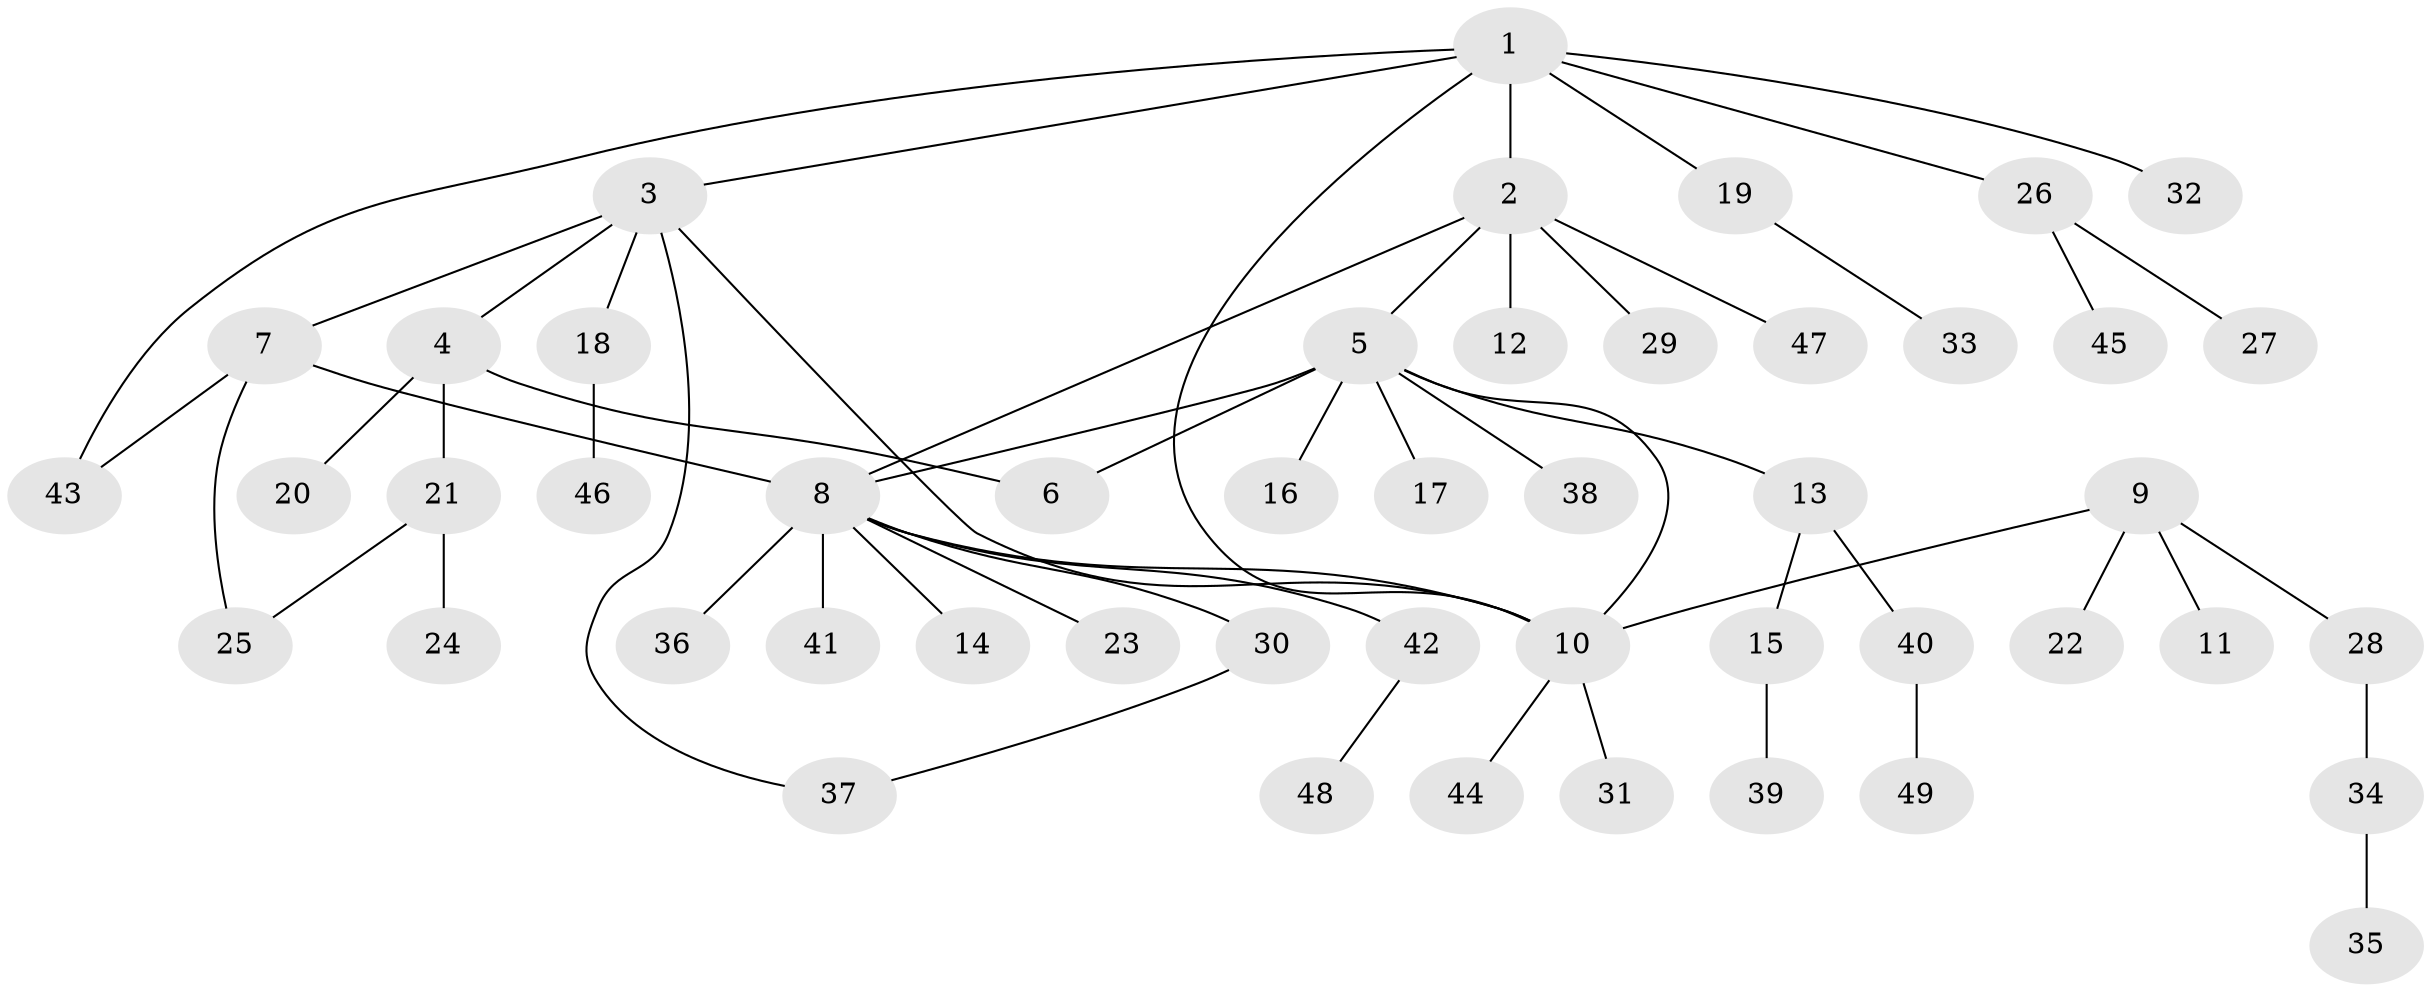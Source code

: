// Generated by graph-tools (version 1.1) at 2025/26/03/09/25 03:26:49]
// undirected, 49 vertices, 57 edges
graph export_dot {
graph [start="1"]
  node [color=gray90,style=filled];
  1;
  2;
  3;
  4;
  5;
  6;
  7;
  8;
  9;
  10;
  11;
  12;
  13;
  14;
  15;
  16;
  17;
  18;
  19;
  20;
  21;
  22;
  23;
  24;
  25;
  26;
  27;
  28;
  29;
  30;
  31;
  32;
  33;
  34;
  35;
  36;
  37;
  38;
  39;
  40;
  41;
  42;
  43;
  44;
  45;
  46;
  47;
  48;
  49;
  1 -- 2;
  1 -- 3;
  1 -- 10;
  1 -- 19;
  1 -- 26;
  1 -- 32;
  1 -- 43;
  2 -- 5;
  2 -- 8;
  2 -- 12;
  2 -- 29;
  2 -- 47;
  3 -- 4;
  3 -- 7;
  3 -- 10;
  3 -- 18;
  3 -- 37;
  4 -- 6;
  4 -- 20;
  4 -- 21;
  5 -- 6;
  5 -- 8;
  5 -- 10;
  5 -- 13;
  5 -- 16;
  5 -- 17;
  5 -- 38;
  7 -- 8;
  7 -- 25;
  7 -- 43;
  8 -- 10;
  8 -- 14;
  8 -- 23;
  8 -- 30;
  8 -- 36;
  8 -- 41;
  8 -- 42;
  9 -- 10;
  9 -- 11;
  9 -- 22;
  9 -- 28;
  10 -- 31;
  10 -- 44;
  13 -- 15;
  13 -- 40;
  15 -- 39;
  18 -- 46;
  19 -- 33;
  21 -- 24;
  21 -- 25;
  26 -- 27;
  26 -- 45;
  28 -- 34;
  30 -- 37;
  34 -- 35;
  40 -- 49;
  42 -- 48;
}
